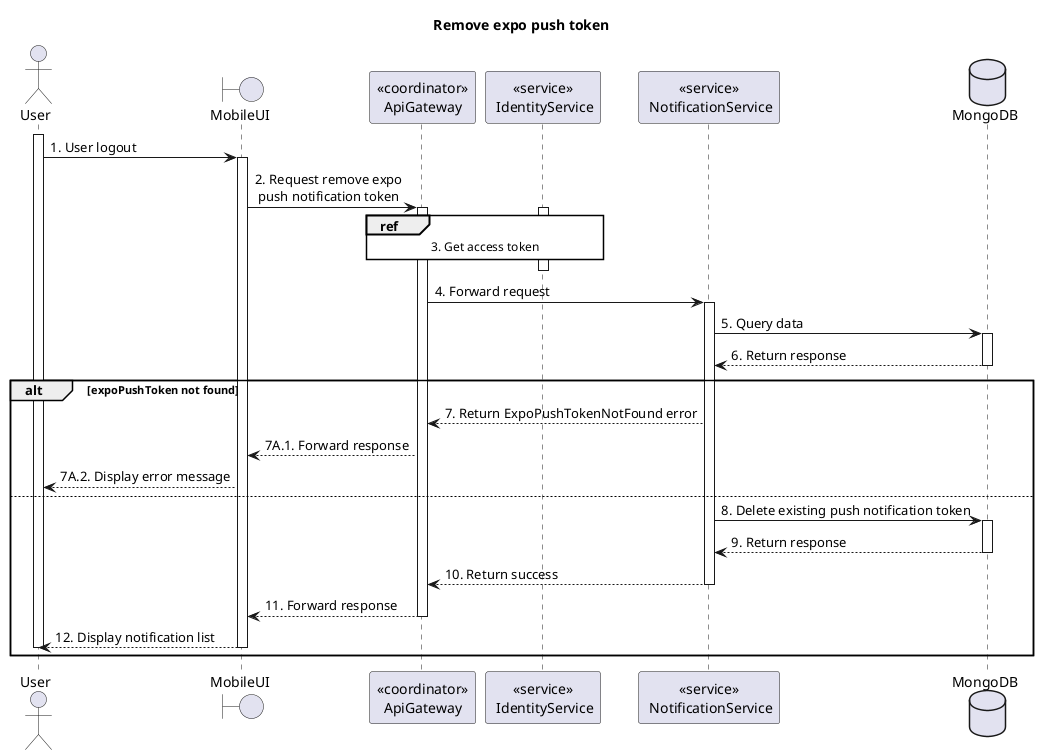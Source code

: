@startuml Sequence
title "Remove expo push token"

' Style section
<style>
  sequenceDiagram {
    reference {
      BackGroundColor white
    }
}
</style>

actor User
activate User

boundary MobileUI
participant "<<coordinator>>\nApiGateway" as ApiGateway
participant "<<service>>\n IdentityService" as IdentityService
participant "<<service>>\n NotificationService" as NotificationService
database MongoDB

User -> MobileUI ++: 1. User logout
MobileUI -> ApiGateway ++: 2. Request remove expo \n push notification token

activate IdentityService
ref over ApiGateway, IdentityService: 3. Get access token
ApiGateway -[hidden]-> IdentityService
deactivate IdentityService

ApiGateway -> NotificationService ++: 4. Forward request

NotificationService -> MongoDB++: 5. Query data
NotificationService <-- MongoDB--: 6. Return response

alt expoPushToken not found
  ApiGateway <-- NotificationService: 7. Return ExpoPushTokenNotFound error
  MobileUI <-- ApiGateway: 7A.1. Forward response
  User <-- MobileUI: 7A.2. Display error message
else
  NotificationService -> MongoDB++: 8. Delete existing push notification token
  NotificationService <-- MongoDB--: 9. Return response
  ApiGateway <-- NotificationService--: 10. Return success
  MobileUI <-- ApiGateway--: 11. Forward response
  User <-- MobileUI--: 12. Display notification list
  deactivate User
end

@enduml